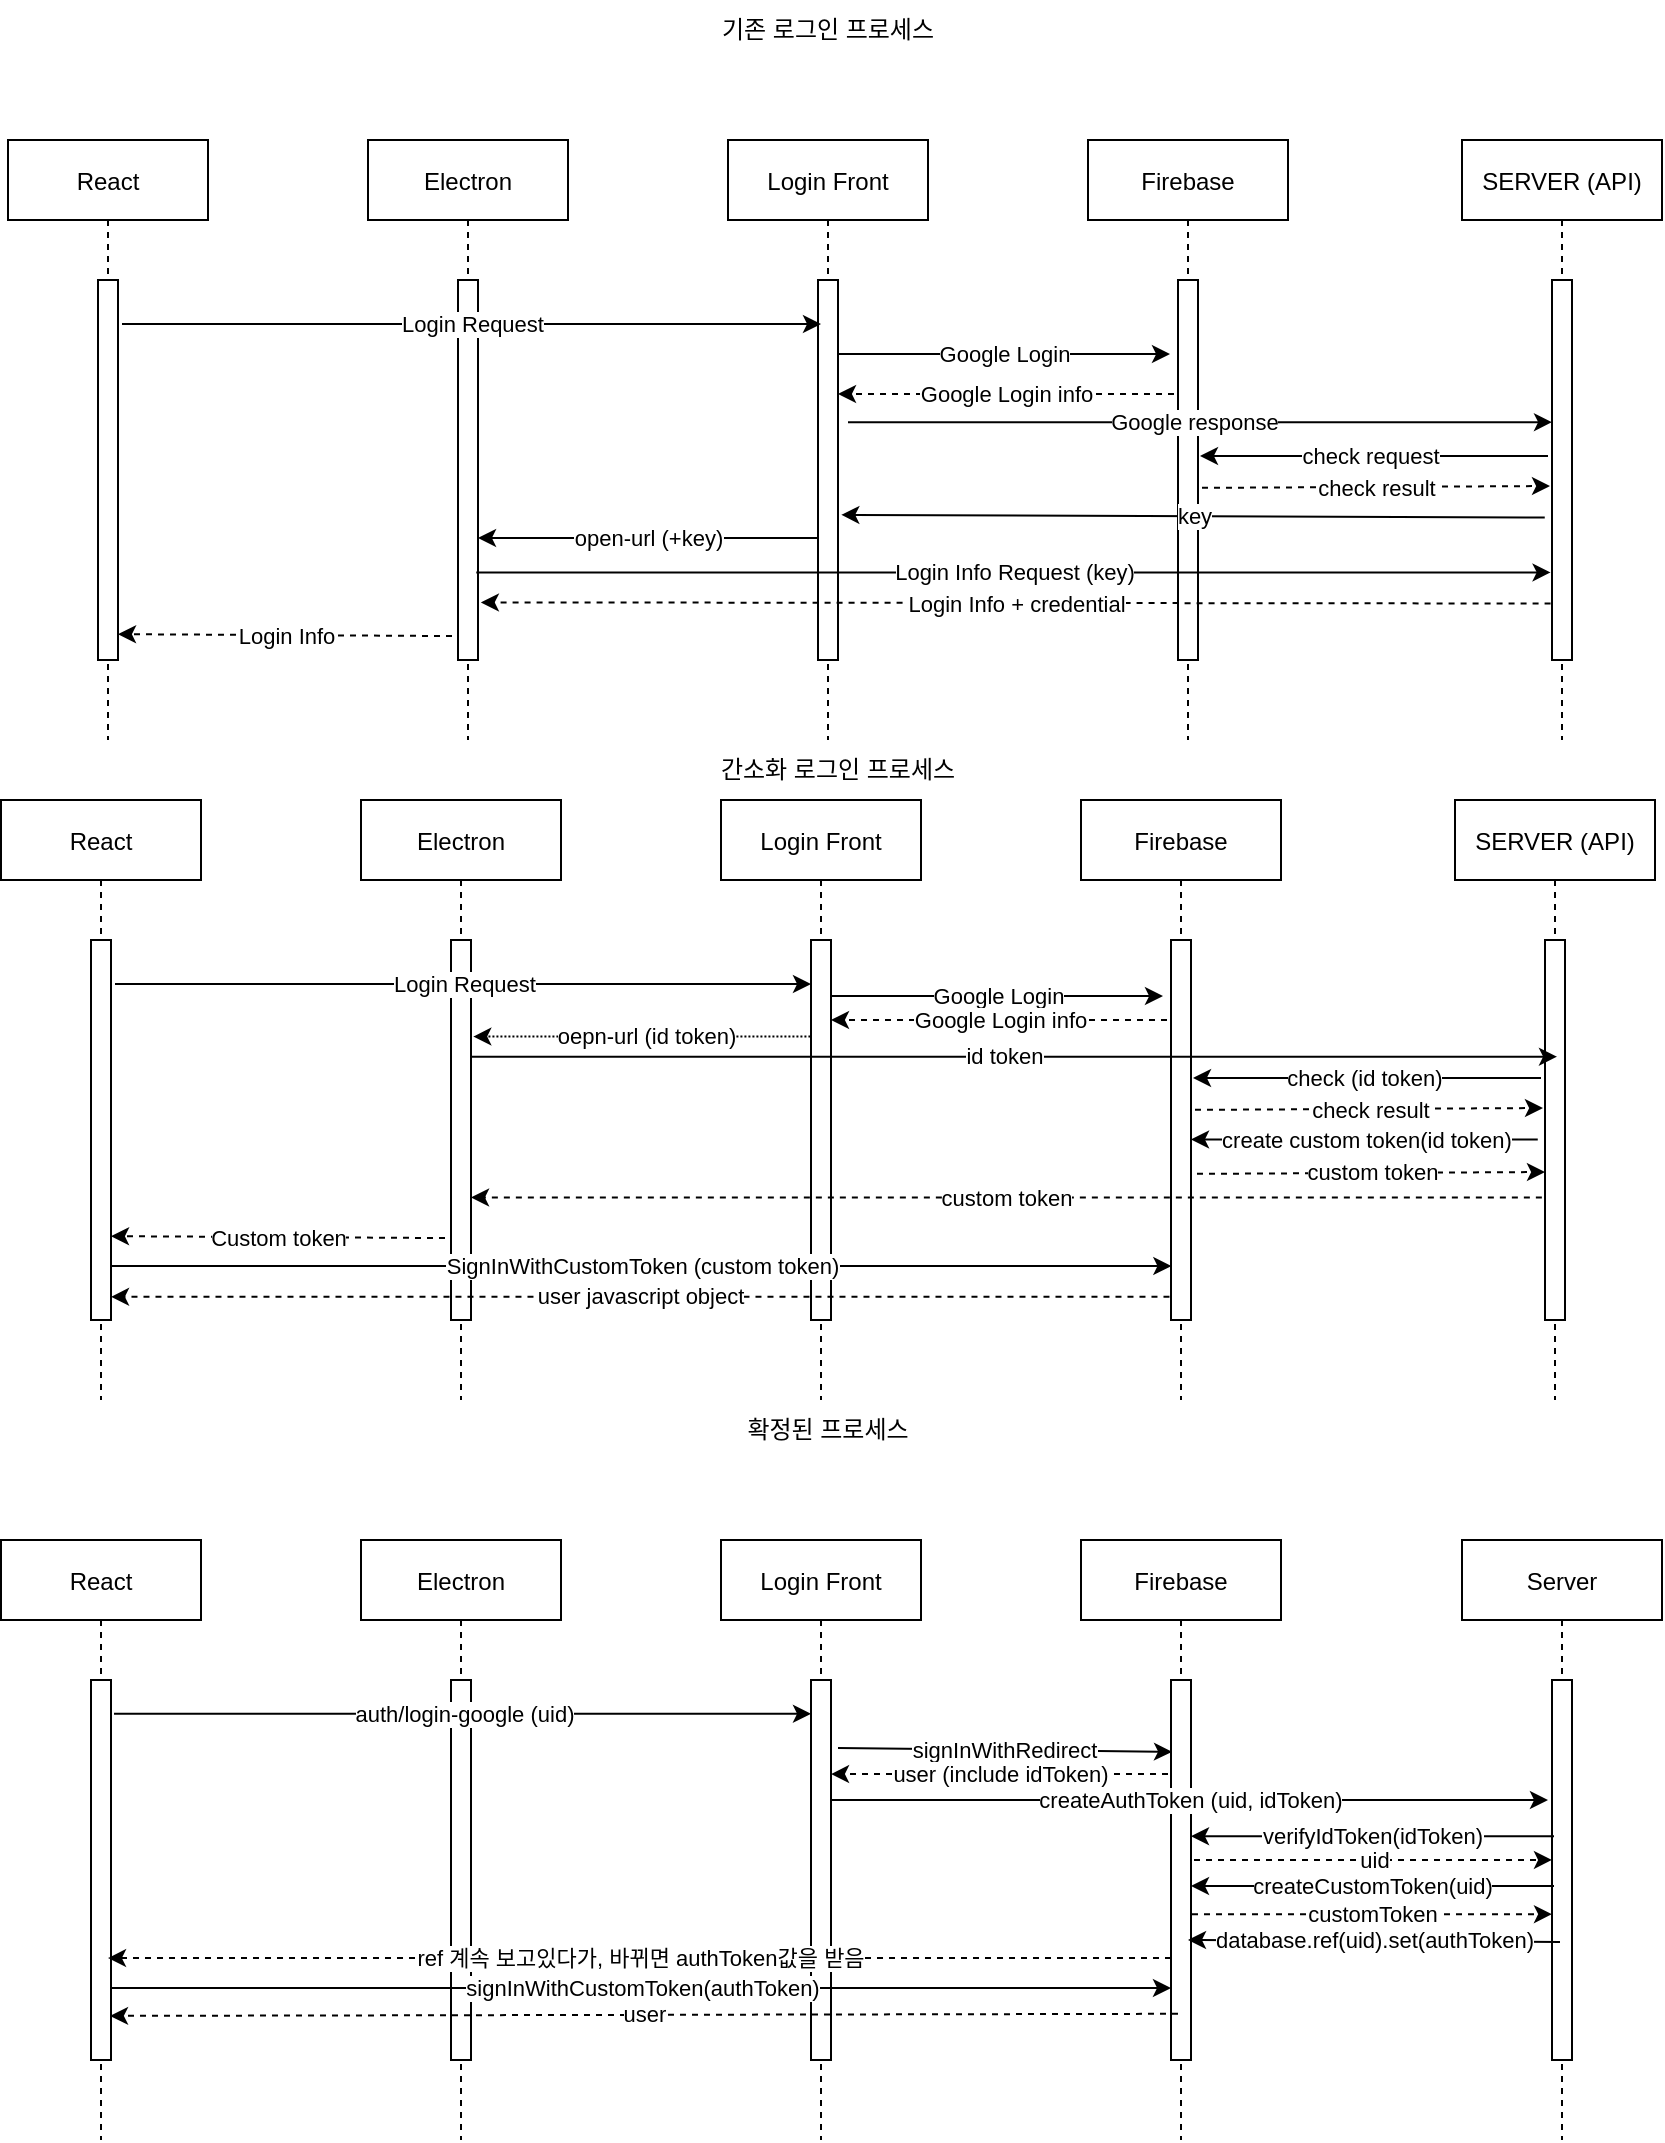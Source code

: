 <mxfile version="14.2.9" type="github">
  <diagram id="kgpKYQtTHZ0yAKxKKP6v" name="Page-1">
    <mxGraphModel dx="1426" dy="746" grid="1" gridSize="10" guides="1" tooltips="1" connect="1" arrows="1" fold="1" page="1" pageScale="1" pageWidth="850" pageHeight="1100" math="0" shadow="0">
      <root>
        <mxCell id="0" />
        <mxCell id="1" parent="0" />
        <mxCell id="NMaZNwox8EWJG5blDV41-1" value="Login Info" style="rounded=0;orthogonalLoop=1;jettySize=auto;html=1;entryX=1;entryY=0.932;entryDx=0;entryDy=0;entryPerimeter=0;exitX=-0.3;exitY=0.937;exitDx=0;exitDy=0;exitPerimeter=0;dashed=1;" parent="1" source="NMaZNwox8EWJG5blDV41-3" target="NMaZNwox8EWJG5blDV41-23" edge="1">
          <mxGeometry relative="1" as="geometry">
            <mxPoint x="80" y="240" as="targetPoint" />
            <Array as="points" />
          </mxGeometry>
        </mxCell>
        <mxCell id="NMaZNwox8EWJG5blDV41-2" value="Electron" style="shape=umlLifeline;perimeter=lifelinePerimeter;container=1;collapsible=0;recursiveResize=0;rounded=0;shadow=0;strokeWidth=1;" parent="1" vertex="1">
          <mxGeometry x="200" y="90" width="100" height="300" as="geometry" />
        </mxCell>
        <mxCell id="NMaZNwox8EWJG5blDV41-3" value="" style="points=[];perimeter=orthogonalPerimeter;rounded=0;shadow=0;strokeWidth=1;" parent="NMaZNwox8EWJG5blDV41-2" vertex="1">
          <mxGeometry x="45" y="70" width="10" height="190" as="geometry" />
        </mxCell>
        <mxCell id="NMaZNwox8EWJG5blDV41-4" value="Login Front" style="shape=umlLifeline;perimeter=lifelinePerimeter;container=1;collapsible=0;recursiveResize=0;rounded=0;shadow=0;strokeWidth=1;" parent="1" vertex="1">
          <mxGeometry x="380" y="90" width="100" height="300" as="geometry" />
        </mxCell>
        <mxCell id="NMaZNwox8EWJG5blDV41-5" value="" style="points=[];perimeter=orthogonalPerimeter;rounded=0;shadow=0;strokeWidth=1;" parent="NMaZNwox8EWJG5blDV41-4" vertex="1">
          <mxGeometry x="45" y="70" width="10" height="190" as="geometry" />
        </mxCell>
        <mxCell id="NMaZNwox8EWJG5blDV41-6" value="" style="points=[];perimeter=orthogonalPerimeter;rounded=0;shadow=0;strokeWidth=1;" parent="NMaZNwox8EWJG5blDV41-4" vertex="1">
          <mxGeometry x="45" y="70" width="10" height="190" as="geometry" />
        </mxCell>
        <mxCell id="NMaZNwox8EWJG5blDV41-7" value="Firebase" style="shape=umlLifeline;perimeter=lifelinePerimeter;container=1;collapsible=0;recursiveResize=0;rounded=0;shadow=0;strokeWidth=1;" parent="1" vertex="1">
          <mxGeometry x="560" y="90" width="100" height="300" as="geometry" />
        </mxCell>
        <mxCell id="NMaZNwox8EWJG5blDV41-8" value="" style="points=[];perimeter=orthogonalPerimeter;rounded=0;shadow=0;strokeWidth=1;" parent="NMaZNwox8EWJG5blDV41-7" vertex="1">
          <mxGeometry x="45" y="70" width="10" height="190" as="geometry" />
        </mxCell>
        <mxCell id="NMaZNwox8EWJG5blDV41-9" value="Google Login" style="rounded=0;orthogonalLoop=1;jettySize=auto;html=1;entryX=-0.4;entryY=0.195;entryDx=0;entryDy=0;entryPerimeter=0;" parent="1" source="NMaZNwox8EWJG5blDV41-5" target="NMaZNwox8EWJG5blDV41-8" edge="1">
          <mxGeometry relative="1" as="geometry">
            <mxPoint as="offset" />
          </mxGeometry>
        </mxCell>
        <mxCell id="NMaZNwox8EWJG5blDV41-10" value="SERVER (API)" style="shape=umlLifeline;perimeter=lifelinePerimeter;container=1;collapsible=0;recursiveResize=0;rounded=0;shadow=0;strokeWidth=1;" parent="1" vertex="1">
          <mxGeometry x="747" y="90" width="100" height="300" as="geometry" />
        </mxCell>
        <mxCell id="NMaZNwox8EWJG5blDV41-11" value="" style="points=[];perimeter=orthogonalPerimeter;rounded=0;shadow=0;strokeWidth=1;" parent="NMaZNwox8EWJG5blDV41-10" vertex="1">
          <mxGeometry x="45" y="70" width="10" height="190" as="geometry" />
        </mxCell>
        <mxCell id="NMaZNwox8EWJG5blDV41-12" value="" style="points=[];perimeter=orthogonalPerimeter;rounded=0;shadow=0;strokeWidth=1;" parent="NMaZNwox8EWJG5blDV41-10" vertex="1">
          <mxGeometry x="45" y="70" width="10" height="190" as="geometry" />
        </mxCell>
        <mxCell id="NMaZNwox8EWJG5blDV41-13" value="&lt;font color=&quot;#000000&quot;&gt;open-url (+key)&lt;/font&gt;" style="rounded=0;orthogonalLoop=1;jettySize=auto;html=1;fontColor=#FF0808;" parent="1" edge="1">
          <mxGeometry relative="1" as="geometry">
            <mxPoint x="425" y="289" as="sourcePoint" />
            <mxPoint x="255" y="289" as="targetPoint" />
            <mxPoint as="offset" />
          </mxGeometry>
        </mxCell>
        <mxCell id="NMaZNwox8EWJG5blDV41-14" value="" style="endArrow=classic;html=1;fontColor=#FF0808;exitX=1.2;exitY=0.158;exitDx=0;exitDy=0;exitPerimeter=0;" parent="1" edge="1">
          <mxGeometry relative="1" as="geometry">
            <mxPoint x="77" y="182.02" as="sourcePoint" />
            <mxPoint x="426.5" y="182" as="targetPoint" />
          </mxGeometry>
        </mxCell>
        <mxCell id="NMaZNwox8EWJG5blDV41-15" value="Login Request" style="edgeLabel;resizable=0;html=1;align=center;verticalAlign=middle;" parent="NMaZNwox8EWJG5blDV41-14" connectable="0" vertex="1">
          <mxGeometry relative="1" as="geometry">
            <mxPoint as="offset" />
          </mxGeometry>
        </mxCell>
        <mxCell id="NMaZNwox8EWJG5blDV41-16" value="Google response" style="rounded=0;orthogonalLoop=1;jettySize=auto;html=1;exitX=1.5;exitY=0.453;exitDx=0;exitDy=0;exitPerimeter=0;" parent="1" edge="1">
          <mxGeometry x="-0.019" relative="1" as="geometry">
            <mxPoint x="440" y="231.07" as="sourcePoint" />
            <mxPoint x="792" y="231.07" as="targetPoint" />
            <mxPoint as="offset" />
          </mxGeometry>
        </mxCell>
        <mxCell id="NMaZNwox8EWJG5blDV41-17" value="Google Login info" style="rounded=0;orthogonalLoop=1;jettySize=auto;html=1;dashed=1;exitX=-0.2;exitY=0.342;exitDx=0;exitDy=0;exitPerimeter=0;" parent="1" edge="1">
          <mxGeometry relative="1" as="geometry">
            <mxPoint x="603" y="216.98" as="sourcePoint" />
            <mxPoint x="435" y="216.98" as="targetPoint" />
            <mxPoint as="offset" />
          </mxGeometry>
        </mxCell>
        <mxCell id="NMaZNwox8EWJG5blDV41-18" value="check request" style="rounded=0;orthogonalLoop=1;jettySize=auto;html=1;entryX=1.1;entryY=0.526;entryDx=0;entryDy=0;entryPerimeter=0;" parent="1" edge="1">
          <mxGeometry x="0.025" relative="1" as="geometry">
            <mxPoint x="790" y="248.0" as="sourcePoint" />
            <mxPoint x="616" y="247.94" as="targetPoint" />
            <mxPoint as="offset" />
          </mxGeometry>
        </mxCell>
        <mxCell id="NMaZNwox8EWJG5blDV41-19" value="&lt;font color=&quot;#000000&quot;&gt;Login Info Request (key)&lt;/font&gt;" style="endArrow=classic;html=1;fontColor=#FF0808;exitX=0.914;exitY=0.659;exitDx=0;exitDy=0;exitPerimeter=0;entryX=-0.071;entryY=0.659;entryDx=0;entryDy=0;entryPerimeter=0;" parent="1" edge="1">
          <mxGeometry width="50" height="50" relative="1" as="geometry">
            <mxPoint x="254.14" y="306.21" as="sourcePoint" />
            <mxPoint x="791.29" y="306.21" as="targetPoint" />
          </mxGeometry>
        </mxCell>
        <mxCell id="NMaZNwox8EWJG5blDV41-20" value="" style="endArrow=classic;html=1;fontColor=#FF0808;exitX=-0.071;exitY=0.804;exitDx=0;exitDy=0;exitPerimeter=0;entryX=1.143;entryY=0.801;entryDx=0;entryDy=0;entryPerimeter=0;dashed=1;" parent="1" edge="1">
          <mxGeometry relative="1" as="geometry">
            <mxPoint x="791.29" y="321.76" as="sourcePoint" />
            <mxPoint x="256.43" y="321.19" as="targetPoint" />
          </mxGeometry>
        </mxCell>
        <mxCell id="NMaZNwox8EWJG5blDV41-21" value="Login Info + credential" style="edgeLabel;resizable=0;html=1;align=center;verticalAlign=middle;" parent="NMaZNwox8EWJG5blDV41-20" connectable="0" vertex="1">
          <mxGeometry relative="1" as="geometry" />
        </mxCell>
        <mxCell id="NMaZNwox8EWJG5blDV41-22" value="React" style="shape=umlLifeline;perimeter=lifelinePerimeter;container=1;collapsible=0;recursiveResize=0;rounded=0;shadow=0;strokeWidth=1;" parent="1" vertex="1">
          <mxGeometry x="20" y="90" width="100" height="300" as="geometry" />
        </mxCell>
        <mxCell id="NMaZNwox8EWJG5blDV41-23" value="" style="points=[];perimeter=orthogonalPerimeter;rounded=0;shadow=0;strokeWidth=1;" parent="NMaZNwox8EWJG5blDV41-22" vertex="1">
          <mxGeometry x="45" y="70" width="10" height="190" as="geometry" />
        </mxCell>
        <mxCell id="NMaZNwox8EWJG5blDV41-24" value="" style="endArrow=classic;html=1;dashed=1;exitX=1.2;exitY=0.547;exitDx=0;exitDy=0;exitPerimeter=0;" parent="1" source="NMaZNwox8EWJG5blDV41-8" edge="1">
          <mxGeometry relative="1" as="geometry">
            <mxPoint x="380" y="420" as="sourcePoint" />
            <mxPoint x="791" y="263" as="targetPoint" />
          </mxGeometry>
        </mxCell>
        <mxCell id="NMaZNwox8EWJG5blDV41-25" value="check result" style="edgeLabel;resizable=0;html=1;align=center;verticalAlign=middle;" parent="NMaZNwox8EWJG5blDV41-24" connectable="0" vertex="1">
          <mxGeometry relative="1" as="geometry" />
        </mxCell>
        <mxCell id="NMaZNwox8EWJG5blDV41-26" value="" style="endArrow=classic;html=1;exitX=-0.362;exitY=0.625;exitDx=0;exitDy=0;exitPerimeter=0;entryX=1.166;entryY=0.618;entryDx=0;entryDy=0;entryPerimeter=0;" parent="1" source="NMaZNwox8EWJG5blDV41-12" target="NMaZNwox8EWJG5blDV41-6" edge="1">
          <mxGeometry relative="1" as="geometry">
            <mxPoint x="430" y="260" as="sourcePoint" />
            <mxPoint x="530" y="260" as="targetPoint" />
          </mxGeometry>
        </mxCell>
        <mxCell id="NMaZNwox8EWJG5blDV41-27" value="key" style="edgeLabel;resizable=0;html=1;align=center;verticalAlign=middle;" parent="NMaZNwox8EWJG5blDV41-26" connectable="0" vertex="1">
          <mxGeometry relative="1" as="geometry" />
        </mxCell>
        <mxCell id="NMaZNwox8EWJG5blDV41-28" value="기존 로그인 프로세스" style="text;html=1;strokeColor=none;fillColor=none;align=center;verticalAlign=middle;whiteSpace=wrap;rounded=0;" parent="1" vertex="1">
          <mxGeometry x="370" y="20" width="120" height="30" as="geometry" />
        </mxCell>
        <mxCell id="NMaZNwox8EWJG5blDV41-29" value="Custom token" style="rounded=0;orthogonalLoop=1;jettySize=auto;html=1;entryX=1;entryY=0.932;entryDx=0;entryDy=0;entryPerimeter=0;exitX=-0.3;exitY=0.937;exitDx=0;exitDy=0;exitPerimeter=0;dashed=1;" parent="1" edge="1">
          <mxGeometry relative="1" as="geometry">
            <mxPoint x="71.5" y="638.08" as="targetPoint" />
            <Array as="points" />
            <mxPoint x="238.5" y="639.03" as="sourcePoint" />
          </mxGeometry>
        </mxCell>
        <mxCell id="NMaZNwox8EWJG5blDV41-30" value="Electron" style="shape=umlLifeline;perimeter=lifelinePerimeter;container=1;collapsible=0;recursiveResize=0;rounded=0;shadow=0;strokeWidth=1;" parent="1" vertex="1">
          <mxGeometry x="196.5" y="420" width="100" height="300" as="geometry" />
        </mxCell>
        <mxCell id="NMaZNwox8EWJG5blDV41-31" value="" style="points=[];perimeter=orthogonalPerimeter;rounded=0;shadow=0;strokeWidth=1;" parent="NMaZNwox8EWJG5blDV41-30" vertex="1">
          <mxGeometry x="45" y="70" width="10" height="190" as="geometry" />
        </mxCell>
        <mxCell id="NMaZNwox8EWJG5blDV41-32" value="Login Front" style="shape=umlLifeline;perimeter=lifelinePerimeter;container=1;collapsible=0;recursiveResize=0;rounded=0;shadow=0;strokeWidth=1;" parent="1" vertex="1">
          <mxGeometry x="376.5" y="420" width="100" height="300" as="geometry" />
        </mxCell>
        <mxCell id="NMaZNwox8EWJG5blDV41-33" value="" style="points=[];perimeter=orthogonalPerimeter;rounded=0;shadow=0;strokeWidth=1;" parent="NMaZNwox8EWJG5blDV41-32" vertex="1">
          <mxGeometry x="45" y="70" width="10" height="190" as="geometry" />
        </mxCell>
        <mxCell id="NMaZNwox8EWJG5blDV41-34" value="" style="points=[];perimeter=orthogonalPerimeter;rounded=0;shadow=0;strokeWidth=1;" parent="NMaZNwox8EWJG5blDV41-32" vertex="1">
          <mxGeometry x="45" y="70" width="10" height="190" as="geometry" />
        </mxCell>
        <mxCell id="NMaZNwox8EWJG5blDV41-35" value="Firebase" style="shape=umlLifeline;perimeter=lifelinePerimeter;container=1;collapsible=0;recursiveResize=0;rounded=0;shadow=0;strokeWidth=1;" parent="1" vertex="1">
          <mxGeometry x="556.5" y="420" width="100" height="300" as="geometry" />
        </mxCell>
        <mxCell id="NMaZNwox8EWJG5blDV41-36" value="" style="points=[];perimeter=orthogonalPerimeter;rounded=0;shadow=0;strokeWidth=1;" parent="NMaZNwox8EWJG5blDV41-35" vertex="1">
          <mxGeometry x="45" y="70" width="10" height="190" as="geometry" />
        </mxCell>
        <mxCell id="NMaZNwox8EWJG5blDV41-37" value="Google Login" style="rounded=0;orthogonalLoop=1;jettySize=auto;html=1;entryX=-0.4;entryY=0.195;entryDx=0;entryDy=0;entryPerimeter=0;" parent="1" edge="1">
          <mxGeometry relative="1" as="geometry">
            <mxPoint as="offset" />
            <mxPoint x="431.5" y="518.05" as="sourcePoint" />
            <mxPoint x="597.5" y="518.05" as="targetPoint" />
          </mxGeometry>
        </mxCell>
        <mxCell id="NMaZNwox8EWJG5blDV41-38" value="SERVER (API)" style="shape=umlLifeline;perimeter=lifelinePerimeter;container=1;collapsible=0;recursiveResize=0;rounded=0;shadow=0;strokeWidth=1;" parent="1" vertex="1">
          <mxGeometry x="743.5" y="420" width="100" height="300" as="geometry" />
        </mxCell>
        <mxCell id="NMaZNwox8EWJG5blDV41-39" value="" style="points=[];perimeter=orthogonalPerimeter;rounded=0;shadow=0;strokeWidth=1;" parent="NMaZNwox8EWJG5blDV41-38" vertex="1">
          <mxGeometry x="45" y="70" width="10" height="190" as="geometry" />
        </mxCell>
        <mxCell id="NMaZNwox8EWJG5blDV41-40" value="" style="points=[];perimeter=orthogonalPerimeter;rounded=0;shadow=0;strokeWidth=1;" parent="NMaZNwox8EWJG5blDV41-38" vertex="1">
          <mxGeometry x="45" y="70" width="10" height="190" as="geometry" />
        </mxCell>
        <mxCell id="NMaZNwox8EWJG5blDV41-42" value="" style="endArrow=classic;html=1;fontColor=#FF0808;exitX=1.2;exitY=0.158;exitDx=0;exitDy=0;exitPerimeter=0;" parent="1" target="NMaZNwox8EWJG5blDV41-34" edge="1">
          <mxGeometry relative="1" as="geometry">
            <mxPoint x="73.5" y="512.02" as="sourcePoint" />
            <mxPoint x="423" y="512" as="targetPoint" />
          </mxGeometry>
        </mxCell>
        <mxCell id="NMaZNwox8EWJG5blDV41-43" value="Login Request" style="edgeLabel;resizable=0;html=1;align=center;verticalAlign=middle;" parent="NMaZNwox8EWJG5blDV41-42" connectable="0" vertex="1">
          <mxGeometry relative="1" as="geometry">
            <mxPoint as="offset" />
          </mxGeometry>
        </mxCell>
        <mxCell id="NMaZNwox8EWJG5blDV41-44" value="oepn-url (id token)" style="rounded=0;orthogonalLoop=1;jettySize=auto;html=1;exitX=-0.029;exitY=0.254;exitDx=0;exitDy=0;exitPerimeter=0;entryX=1.114;entryY=0.254;entryDx=0;entryDy=0;entryPerimeter=0;dashed=1;dashPattern=1 1;" parent="1" source="NMaZNwox8EWJG5blDV41-34" target="NMaZNwox8EWJG5blDV41-31" edge="1">
          <mxGeometry x="-0.019" relative="1" as="geometry">
            <mxPoint x="436.5" y="561.07" as="sourcePoint" />
            <mxPoint x="788.5" y="561.07" as="targetPoint" />
            <mxPoint as="offset" />
          </mxGeometry>
        </mxCell>
        <mxCell id="NMaZNwox8EWJG5blDV41-45" value="Google Login info" style="rounded=0;orthogonalLoop=1;jettySize=auto;html=1;dashed=1;exitX=-0.2;exitY=0.342;exitDx=0;exitDy=0;exitPerimeter=0;" parent="1" edge="1">
          <mxGeometry relative="1" as="geometry">
            <mxPoint x="599.5" y="529.98" as="sourcePoint" />
            <mxPoint x="431.5" y="529.98" as="targetPoint" />
            <mxPoint as="offset" />
          </mxGeometry>
        </mxCell>
        <mxCell id="NMaZNwox8EWJG5blDV41-46" value="check (id token)" style="rounded=0;orthogonalLoop=1;jettySize=auto;html=1;entryX=1.1;entryY=0.526;entryDx=0;entryDy=0;entryPerimeter=0;" parent="1" edge="1">
          <mxGeometry x="0.025" relative="1" as="geometry">
            <mxPoint x="786.5" y="559.0" as="sourcePoint" />
            <mxPoint x="612.5" y="558.94" as="targetPoint" />
            <mxPoint as="offset" />
          </mxGeometry>
        </mxCell>
        <mxCell id="NMaZNwox8EWJG5blDV41-47" value="&lt;font color=&quot;#000000&quot;&gt;custom token&lt;/font&gt;" style="endArrow=classic;html=1;fontColor=#FF0808;exitX=-0.157;exitY=0.688;exitDx=0;exitDy=0;exitPerimeter=0;dashed=1;" parent="1" edge="1">
          <mxGeometry width="50" height="50" relative="1" as="geometry">
            <mxPoint x="786.93" y="618.72" as="sourcePoint" />
            <mxPoint x="251.5" y="618.72" as="targetPoint" />
          </mxGeometry>
        </mxCell>
        <mxCell id="NMaZNwox8EWJG5blDV41-50" value="React" style="shape=umlLifeline;perimeter=lifelinePerimeter;container=1;collapsible=0;recursiveResize=0;rounded=0;shadow=0;strokeWidth=1;" parent="1" vertex="1">
          <mxGeometry x="16.5" y="420" width="100" height="300" as="geometry" />
        </mxCell>
        <mxCell id="NMaZNwox8EWJG5blDV41-51" value="" style="points=[];perimeter=orthogonalPerimeter;rounded=0;shadow=0;strokeWidth=1;" parent="NMaZNwox8EWJG5blDV41-50" vertex="1">
          <mxGeometry x="45" y="70" width="10" height="190" as="geometry" />
        </mxCell>
        <mxCell id="NMaZNwox8EWJG5blDV41-52" value="" style="endArrow=classic;html=1;dashed=1;exitX=1.2;exitY=0.547;exitDx=0;exitDy=0;exitPerimeter=0;" parent="1" edge="1">
          <mxGeometry relative="1" as="geometry">
            <mxPoint x="613.5" y="574.93" as="sourcePoint" />
            <mxPoint x="787.5" y="574" as="targetPoint" />
          </mxGeometry>
        </mxCell>
        <mxCell id="NMaZNwox8EWJG5blDV41-53" value="check result" style="edgeLabel;resizable=0;html=1;align=center;verticalAlign=middle;" parent="NMaZNwox8EWJG5blDV41-52" connectable="0" vertex="1">
          <mxGeometry relative="1" as="geometry" />
        </mxCell>
        <mxCell id="NMaZNwox8EWJG5blDV41-54" value="" style="endArrow=classic;html=1;exitX=-0.362;exitY=0.625;exitDx=0;exitDy=0;exitPerimeter=0;" parent="1" edge="1">
          <mxGeometry relative="1" as="geometry">
            <mxPoint x="784.88" y="589.75" as="sourcePoint" />
            <mxPoint x="611.5" y="589.75" as="targetPoint" />
          </mxGeometry>
        </mxCell>
        <mxCell id="NMaZNwox8EWJG5blDV41-55" value="create custom token(id token)" style="edgeLabel;resizable=0;html=1;align=center;verticalAlign=middle;" parent="NMaZNwox8EWJG5blDV41-54" connectable="0" vertex="1">
          <mxGeometry relative="1" as="geometry" />
        </mxCell>
        <mxCell id="NMaZNwox8EWJG5blDV41-56" value="간소화 로그인 프로세스" style="text;html=1;strokeColor=none;fillColor=none;align=center;verticalAlign=middle;whiteSpace=wrap;rounded=0;" parent="1" vertex="1">
          <mxGeometry x="374.5" y="390" width="120" height="30" as="geometry" />
        </mxCell>
        <mxCell id="NMaZNwox8EWJG5blDV41-57" value="" style="endArrow=classic;html=1;dashed=1;exitX=1.2;exitY=0.547;exitDx=0;exitDy=0;exitPerimeter=0;" parent="1" edge="1">
          <mxGeometry relative="1" as="geometry">
            <mxPoint x="614.5" y="606.93" as="sourcePoint" />
            <mxPoint x="788.5" y="606" as="targetPoint" />
          </mxGeometry>
        </mxCell>
        <mxCell id="NMaZNwox8EWJG5blDV41-58" value="custom token" style="edgeLabel;resizable=0;html=1;align=center;verticalAlign=middle;" parent="NMaZNwox8EWJG5blDV41-57" connectable="0" vertex="1">
          <mxGeometry relative="1" as="geometry">
            <mxPoint y="-1" as="offset" />
          </mxGeometry>
        </mxCell>
        <mxCell id="NMaZNwox8EWJG5blDV41-59" value="id token" style="rounded=0;orthogonalLoop=1;jettySize=auto;html=1;entryX=0.6;entryY=0.307;entryDx=0;entryDy=0;entryPerimeter=0;" parent="1" source="NMaZNwox8EWJG5blDV41-31" target="NMaZNwox8EWJG5blDV41-40" edge="1">
          <mxGeometry x="-0.019" relative="1" as="geometry">
            <mxPoint x="431.21" y="548.26" as="sourcePoint" />
            <mxPoint x="262.64" y="548.26" as="targetPoint" />
            <mxPoint as="offset" />
          </mxGeometry>
        </mxCell>
        <mxCell id="NMaZNwox8EWJG5blDV41-60" value="SignInWithCustomToken (custom token)" style="rounded=0;orthogonalLoop=1;jettySize=auto;html=1;entryX=0.019;entryY=0.858;entryDx=0;entryDy=0;entryPerimeter=0;" parent="1" source="NMaZNwox8EWJG5blDV41-51" target="NMaZNwox8EWJG5blDV41-36" edge="1">
          <mxGeometry relative="1" as="geometry">
            <mxPoint x="524.5" y="648" as="targetPoint" />
            <Array as="points" />
            <mxPoint x="248.5" y="649.03" as="sourcePoint" />
          </mxGeometry>
        </mxCell>
        <mxCell id="NMaZNwox8EWJG5blDV41-61" value="user javascript object" style="rounded=0;orthogonalLoop=1;jettySize=auto;html=1;exitX=-0.076;exitY=0.939;exitDx=0;exitDy=0;exitPerimeter=0;dashed=1;" parent="1" source="NMaZNwox8EWJG5blDV41-36" target="NMaZNwox8EWJG5blDV41-51" edge="1">
          <mxGeometry relative="1" as="geometry">
            <mxPoint x="81.5" y="648.08" as="targetPoint" />
            <Array as="points" />
            <mxPoint x="248.5" y="649.03" as="sourcePoint" />
          </mxGeometry>
        </mxCell>
        <mxCell id="kOI4qabgPO7YnbYC6x7v-1" value="확정된 프로세스" style="text;html=1;strokeColor=none;fillColor=none;align=center;verticalAlign=middle;whiteSpace=wrap;rounded=0;" vertex="1" parent="1">
          <mxGeometry x="370" y="720" width="120" height="30" as="geometry" />
        </mxCell>
        <mxCell id="kOI4qabgPO7YnbYC6x7v-2" value="React" style="shape=umlLifeline;perimeter=lifelinePerimeter;container=1;collapsible=0;recursiveResize=0;rounded=0;shadow=0;strokeWidth=1;" vertex="1" parent="1">
          <mxGeometry x="16.5" y="790" width="100" height="300" as="geometry" />
        </mxCell>
        <mxCell id="kOI4qabgPO7YnbYC6x7v-3" value="" style="points=[];perimeter=orthogonalPerimeter;rounded=0;shadow=0;strokeWidth=1;" vertex="1" parent="kOI4qabgPO7YnbYC6x7v-2">
          <mxGeometry x="45" y="70" width="10" height="190" as="geometry" />
        </mxCell>
        <mxCell id="kOI4qabgPO7YnbYC6x7v-4" value="Electron" style="shape=umlLifeline;perimeter=lifelinePerimeter;container=1;collapsible=0;recursiveResize=0;rounded=0;shadow=0;strokeWidth=1;" vertex="1" parent="1">
          <mxGeometry x="196.5" y="790" width="100" height="300" as="geometry" />
        </mxCell>
        <mxCell id="kOI4qabgPO7YnbYC6x7v-5" value="" style="points=[];perimeter=orthogonalPerimeter;rounded=0;shadow=0;strokeWidth=1;" vertex="1" parent="kOI4qabgPO7YnbYC6x7v-4">
          <mxGeometry x="45" y="70" width="10" height="190" as="geometry" />
        </mxCell>
        <mxCell id="kOI4qabgPO7YnbYC6x7v-6" value="Login Front" style="shape=umlLifeline;perimeter=lifelinePerimeter;container=1;collapsible=0;recursiveResize=0;rounded=0;shadow=0;strokeWidth=1;" vertex="1" parent="1">
          <mxGeometry x="376.5" y="790" width="100" height="300" as="geometry" />
        </mxCell>
        <mxCell id="kOI4qabgPO7YnbYC6x7v-7" value="" style="points=[];perimeter=orthogonalPerimeter;rounded=0;shadow=0;strokeWidth=1;" vertex="1" parent="kOI4qabgPO7YnbYC6x7v-6">
          <mxGeometry x="45" y="70" width="10" height="190" as="geometry" />
        </mxCell>
        <mxCell id="kOI4qabgPO7YnbYC6x7v-8" value="Firebase" style="shape=umlLifeline;perimeter=lifelinePerimeter;container=1;collapsible=0;recursiveResize=0;rounded=0;shadow=0;strokeWidth=1;" vertex="1" parent="1">
          <mxGeometry x="556.5" y="790" width="100" height="300" as="geometry" />
        </mxCell>
        <mxCell id="kOI4qabgPO7YnbYC6x7v-9" value="" style="points=[];perimeter=orthogonalPerimeter;rounded=0;shadow=0;strokeWidth=1;" vertex="1" parent="kOI4qabgPO7YnbYC6x7v-8">
          <mxGeometry x="45" y="70" width="10" height="190" as="geometry" />
        </mxCell>
        <mxCell id="kOI4qabgPO7YnbYC6x7v-10" value="Server" style="shape=umlLifeline;perimeter=lifelinePerimeter;container=1;collapsible=0;recursiveResize=0;rounded=0;shadow=0;strokeWidth=1;" vertex="1" parent="1">
          <mxGeometry x="747" y="790" width="100" height="300" as="geometry" />
        </mxCell>
        <mxCell id="kOI4qabgPO7YnbYC6x7v-11" value="" style="points=[];perimeter=orthogonalPerimeter;rounded=0;shadow=0;strokeWidth=1;" vertex="1" parent="kOI4qabgPO7YnbYC6x7v-10">
          <mxGeometry x="45" y="70" width="10" height="190" as="geometry" />
        </mxCell>
        <mxCell id="kOI4qabgPO7YnbYC6x7v-12" value="auth/login-google (uid)" style="endArrow=classic;html=1;exitX=1.15;exitY=0.089;exitDx=0;exitDy=0;exitPerimeter=0;" edge="1" parent="1" source="kOI4qabgPO7YnbYC6x7v-3" target="kOI4qabgPO7YnbYC6x7v-7">
          <mxGeometry width="50" height="50" relative="1" as="geometry">
            <mxPoint x="400" y="790" as="sourcePoint" />
            <mxPoint x="450" y="740" as="targetPoint" />
          </mxGeometry>
        </mxCell>
        <mxCell id="kOI4qabgPO7YnbYC6x7v-13" value="signInWithRedirect" style="endArrow=classic;html=1;exitX=1.35;exitY=0.179;exitDx=0;exitDy=0;exitPerimeter=0;entryX=0.05;entryY=0.189;entryDx=0;entryDy=0;entryPerimeter=0;" edge="1" parent="1" source="kOI4qabgPO7YnbYC6x7v-7" target="kOI4qabgPO7YnbYC6x7v-9">
          <mxGeometry width="50" height="50" relative="1" as="geometry">
            <mxPoint x="83" y="886.91" as="sourcePoint" />
            <mxPoint x="431.5" y="886.91" as="targetPoint" />
          </mxGeometry>
        </mxCell>
        <mxCell id="kOI4qabgPO7YnbYC6x7v-14" value="user (include idToken)" style="endArrow=classic;html=1;exitX=-0.15;exitY=0.279;exitDx=0;exitDy=0;exitPerimeter=0;dashed=1;" edge="1" parent="1">
          <mxGeometry width="50" height="50" relative="1" as="geometry">
            <mxPoint x="600" y="907.01" as="sourcePoint" />
            <mxPoint x="431.5" y="907.01" as="targetPoint" />
          </mxGeometry>
        </mxCell>
        <mxCell id="kOI4qabgPO7YnbYC6x7v-15" value="createAuthToken (uid, idToken)" style="endArrow=classic;html=1;" edge="1" parent="1" source="kOI4qabgPO7YnbYC6x7v-7">
          <mxGeometry width="50" height="50" relative="1" as="geometry">
            <mxPoint x="610" y="950" as="sourcePoint" />
            <mxPoint x="790" y="920" as="targetPoint" />
          </mxGeometry>
        </mxCell>
        <mxCell id="kOI4qabgPO7YnbYC6x7v-16" value="verifyIdToken(idToken)" style="endArrow=classic;html=1;exitX=0.1;exitY=0.411;exitDx=0;exitDy=0;exitPerimeter=0;" edge="1" parent="1" source="kOI4qabgPO7YnbYC6x7v-11" target="kOI4qabgPO7YnbYC6x7v-9">
          <mxGeometry width="50" height="50" relative="1" as="geometry">
            <mxPoint x="441.5" y="930" as="sourcePoint" />
            <mxPoint x="800" y="930" as="targetPoint" />
          </mxGeometry>
        </mxCell>
        <mxCell id="kOI4qabgPO7YnbYC6x7v-17" value="uid" style="endArrow=classic;html=1;exitX=1.15;exitY=0.463;exitDx=0;exitDy=0;exitPerimeter=0;dashed=1;" edge="1" parent="1">
          <mxGeometry width="50" height="50" relative="1" as="geometry">
            <mxPoint x="613" y="949.97" as="sourcePoint" />
            <mxPoint x="792" y="949.97" as="targetPoint" />
          </mxGeometry>
        </mxCell>
        <mxCell id="kOI4qabgPO7YnbYC6x7v-18" value="createCustomToken(uid)" style="endArrow=classic;html=1;exitX=0.1;exitY=0.563;exitDx=0;exitDy=0;exitPerimeter=0;" edge="1" parent="1">
          <mxGeometry width="50" height="50" relative="1" as="geometry">
            <mxPoint x="793" y="962.97" as="sourcePoint" />
            <mxPoint x="611.5" y="962.97" as="targetPoint" />
          </mxGeometry>
        </mxCell>
        <mxCell id="kOI4qabgPO7YnbYC6x7v-19" value="customToken" style="endArrow=classic;html=1;exitX=1.05;exitY=0.653;exitDx=0;exitDy=0;exitPerimeter=0;dashed=1;" edge="1" parent="1">
          <mxGeometry width="50" height="50" relative="1" as="geometry">
            <mxPoint x="612" y="977.07" as="sourcePoint" />
            <mxPoint x="792" y="977.07" as="targetPoint" />
          </mxGeometry>
        </mxCell>
        <mxCell id="kOI4qabgPO7YnbYC6x7v-21" value="database.ref(uid).set(authToken)" style="endArrow=classic;html=1;exitX=0.49;exitY=0.67;exitDx=0;exitDy=0;exitPerimeter=0;entryX=0.85;entryY=0.684;entryDx=0;entryDy=0;entryPerimeter=0;" edge="1" parent="1" source="kOI4qabgPO7YnbYC6x7v-10" target="kOI4qabgPO7YnbYC6x7v-9">
          <mxGeometry width="50" height="50" relative="1" as="geometry">
            <mxPoint x="803" y="972.97" as="sourcePoint" />
            <mxPoint x="621.5" y="972.97" as="targetPoint" />
          </mxGeometry>
        </mxCell>
        <mxCell id="kOI4qabgPO7YnbYC6x7v-22" value="ref 계속 보고있다가, 바뀌면 authToken값을 받음" style="endArrow=classic;html=1;entryX=0.85;entryY=0.816;entryDx=0;entryDy=0;entryPerimeter=0;dashed=1;" edge="1" parent="1">
          <mxGeometry width="50" height="50" relative="1" as="geometry">
            <mxPoint x="601.5" y="999.04" as="sourcePoint" />
            <mxPoint x="70" y="999.04" as="targetPoint" />
          </mxGeometry>
        </mxCell>
        <mxCell id="kOI4qabgPO7YnbYC6x7v-23" value="signInWithCustomToken(authToken)" style="endArrow=classic;html=1;" edge="1" parent="1">
          <mxGeometry width="50" height="50" relative="1" as="geometry">
            <mxPoint x="71.5" y="1014" as="sourcePoint" />
            <mxPoint x="601.5" y="1014" as="targetPoint" />
            <Array as="points">
              <mxPoint x="520" y="1014" />
            </Array>
          </mxGeometry>
        </mxCell>
        <mxCell id="kOI4qabgPO7YnbYC6x7v-24" value="user" style="endArrow=classic;html=1;exitX=0.485;exitY=0.803;exitDx=0;exitDy=0;exitPerimeter=0;entryX=0.95;entryY=0.905;entryDx=0;entryDy=0;entryPerimeter=0;dashed=1;" edge="1" parent="1">
          <mxGeometry width="50" height="50" relative="1" as="geometry">
            <mxPoint x="605" y="1026.9" as="sourcePoint" />
            <mxPoint x="71" y="1027.95" as="targetPoint" />
            <Array as="points" />
          </mxGeometry>
        </mxCell>
      </root>
    </mxGraphModel>
  </diagram>
</mxfile>
